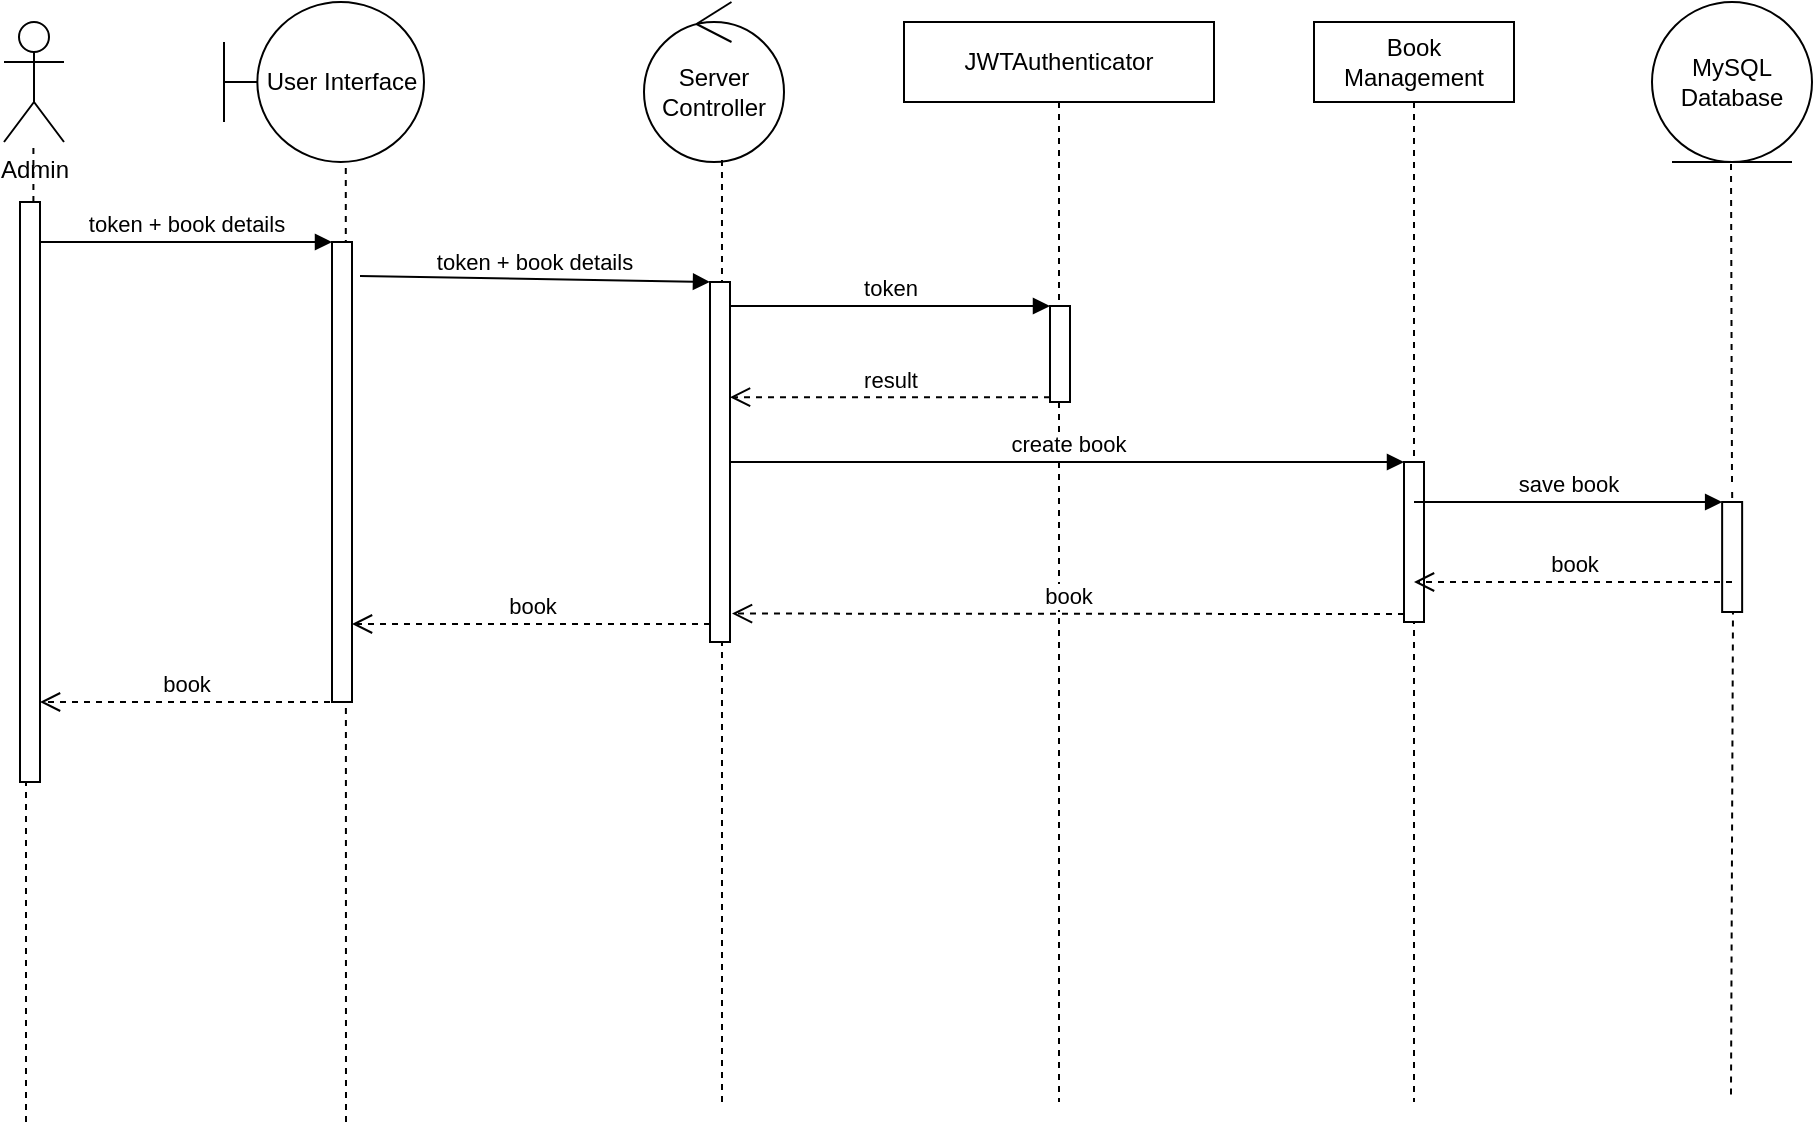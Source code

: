 <mxfile version="14.4.3" type="device"><diagram id="MupJYIicBCELkLcaYckJ" name="Page-1"><mxGraphModel dx="1186" dy="682" grid="1" gridSize="10" guides="1" tooltips="1" connect="1" arrows="1" fold="1" page="1" pageScale="1" pageWidth="850" pageHeight="1100" math="0" shadow="0"><root><mxCell id="0"/><mxCell id="1" parent="0"/><mxCell id="_h5GuOYX3Ek-WWiysaAx-1" value="Admin" style="shape=umlActor;verticalLabelPosition=bottom;verticalAlign=top;html=1;outlineConnect=0;" vertex="1" parent="1"><mxGeometry x="80" y="50" width="30" height="60" as="geometry"/></mxCell><mxCell id="_h5GuOYX3Ek-WWiysaAx-2" value="" style="endArrow=none;dashed=1;html=1;" edge="1" parent="1" source="_h5GuOYX3Ek-WWiysaAx-19" target="_h5GuOYX3Ek-WWiysaAx-1"><mxGeometry width="50" height="50" relative="1" as="geometry"><mxPoint x="91" y="660" as="sourcePoint"/><mxPoint x="130" y="150" as="targetPoint"/></mxGeometry></mxCell><mxCell id="_h5GuOYX3Ek-WWiysaAx-3" value="User Interface" style="shape=umlBoundary;whiteSpace=wrap;html=1;" vertex="1" parent="1"><mxGeometry x="190" y="40" width="100" height="80" as="geometry"/></mxCell><mxCell id="_h5GuOYX3Ek-WWiysaAx-4" value="" style="endArrow=none;dashed=1;html=1;" edge="1" parent="1"><mxGeometry width="50" height="50" relative="1" as="geometry"><mxPoint x="251" y="600" as="sourcePoint"/><mxPoint x="250.893" y="120" as="targetPoint"/></mxGeometry></mxCell><mxCell id="_h5GuOYX3Ek-WWiysaAx-5" value="Server Controller" style="ellipse;shape=umlControl;whiteSpace=wrap;html=1;" vertex="1" parent="1"><mxGeometry x="400" y="40" width="70" height="80" as="geometry"/></mxCell><mxCell id="_h5GuOYX3Ek-WWiysaAx-6" value="" style="endArrow=none;dashed=1;html=1;entryX=0.557;entryY=0.975;entryDx=0;entryDy=0;entryPerimeter=0;" edge="1" parent="1" target="_h5GuOYX3Ek-WWiysaAx-5"><mxGeometry width="50" height="50" relative="1" as="geometry"><mxPoint x="439" y="590" as="sourcePoint"/><mxPoint x="260.893" y="130" as="targetPoint"/></mxGeometry></mxCell><mxCell id="_h5GuOYX3Ek-WWiysaAx-9" value="" style="html=1;points=[];perimeter=orthogonalPerimeter;" vertex="1" parent="1"><mxGeometry x="244" y="160" width="10" height="230" as="geometry"/></mxCell><mxCell id="_h5GuOYX3Ek-WWiysaAx-10" value="token + book details" style="html=1;verticalAlign=bottom;endArrow=block;entryX=0;entryY=0;" edge="1" parent="1" source="_h5GuOYX3Ek-WWiysaAx-19" target="_h5GuOYX3Ek-WWiysaAx-9"><mxGeometry relative="1" as="geometry"><mxPoint x="130" y="190" as="sourcePoint"/></mxGeometry></mxCell><mxCell id="_h5GuOYX3Ek-WWiysaAx-11" value="book" style="html=1;verticalAlign=bottom;endArrow=open;dashed=1;endSize=8;exitX=-0.1;exitY=1;exitDx=0;exitDy=0;exitPerimeter=0;" edge="1" parent="1" source="_h5GuOYX3Ek-WWiysaAx-9" target="_h5GuOYX3Ek-WWiysaAx-19"><mxGeometry relative="1" as="geometry"><mxPoint x="110" y="410" as="targetPoint"/></mxGeometry></mxCell><mxCell id="_h5GuOYX3Ek-WWiysaAx-12" value="MySQL Database" style="ellipse;shape=umlEntity;whiteSpace=wrap;html=1;" vertex="1" parent="1"><mxGeometry x="904" y="40" width="80" height="80" as="geometry"/></mxCell><mxCell id="_h5GuOYX3Ek-WWiysaAx-13" value="" style="endArrow=none;dashed=1;html=1;entryX=0.557;entryY=0.975;entryDx=0;entryDy=0;entryPerimeter=0;" edge="1" parent="1"><mxGeometry width="50" height="50" relative="1" as="geometry"><mxPoint x="944" y="280" as="sourcePoint"/><mxPoint x="943.5" y="120" as="targetPoint"/></mxGeometry></mxCell><mxCell id="_h5GuOYX3Ek-WWiysaAx-14" value="" style="html=1;points=[];perimeter=orthogonalPerimeter;" vertex="1" parent="1"><mxGeometry x="433" y="180" width="10" height="180" as="geometry"/></mxCell><mxCell id="_h5GuOYX3Ek-WWiysaAx-15" value="token + book details" style="html=1;verticalAlign=bottom;endArrow=block;entryX=0;entryY=0;exitX=1.4;exitY=0.074;exitDx=0;exitDy=0;exitPerimeter=0;" edge="1" parent="1" source="_h5GuOYX3Ek-WWiysaAx-9" target="_h5GuOYX3Ek-WWiysaAx-14"><mxGeometry relative="1" as="geometry"><mxPoint x="360" y="180" as="sourcePoint"/></mxGeometry></mxCell><mxCell id="_h5GuOYX3Ek-WWiysaAx-16" value="book" style="html=1;verticalAlign=bottom;endArrow=open;dashed=1;endSize=8;exitX=0;exitY=0.95;" edge="1" parent="1" source="_h5GuOYX3Ek-WWiysaAx-14" target="_h5GuOYX3Ek-WWiysaAx-9"><mxGeometry relative="1" as="geometry"><mxPoint x="360" y="256" as="targetPoint"/></mxGeometry></mxCell><mxCell id="_h5GuOYX3Ek-WWiysaAx-19" value="" style="html=1;points=[];perimeter=orthogonalPerimeter;" vertex="1" parent="1"><mxGeometry x="88" y="140" width="10" height="290" as="geometry"/></mxCell><mxCell id="_h5GuOYX3Ek-WWiysaAx-20" value="" style="endArrow=none;dashed=1;html=1;" edge="1" parent="1" target="_h5GuOYX3Ek-WWiysaAx-19"><mxGeometry width="50" height="50" relative="1" as="geometry"><mxPoint x="91" y="600" as="sourcePoint"/><mxPoint x="94.793" y="110" as="targetPoint"/></mxGeometry></mxCell><mxCell id="_h5GuOYX3Ek-WWiysaAx-21" value="JWTAuthenticator" style="shape=umlLifeline;perimeter=lifelinePerimeter;whiteSpace=wrap;html=1;container=1;collapsible=0;recursiveResize=0;outlineConnect=0;" vertex="1" parent="1"><mxGeometry x="530" y="50" width="155" height="540" as="geometry"/></mxCell><mxCell id="_h5GuOYX3Ek-WWiysaAx-29" value="" style="html=1;points=[];perimeter=orthogonalPerimeter;" vertex="1" parent="_h5GuOYX3Ek-WWiysaAx-21"><mxGeometry x="73" y="142" width="10" height="48" as="geometry"/></mxCell><mxCell id="_h5GuOYX3Ek-WWiysaAx-23" value="" style="endArrow=none;dashed=1;html=1;entryX=0.557;entryY=0.975;entryDx=0;entryDy=0;entryPerimeter=0;" edge="1" parent="1" target="_h5GuOYX3Ek-WWiysaAx-36"><mxGeometry width="50" height="50" relative="1" as="geometry"><mxPoint x="944.07" y="285" as="sourcePoint"/><mxPoint x="944.07" y="270" as="targetPoint"/></mxGeometry></mxCell><mxCell id="_h5GuOYX3Ek-WWiysaAx-7" value="Book Management" style="shape=umlLifeline;perimeter=lifelinePerimeter;whiteSpace=wrap;html=1;container=1;collapsible=0;recursiveResize=0;outlineConnect=0;" vertex="1" parent="1"><mxGeometry x="735" y="50" width="100" height="540" as="geometry"/></mxCell><mxCell id="_h5GuOYX3Ek-WWiysaAx-32" value="" style="html=1;points=[];perimeter=orthogonalPerimeter;" vertex="1" parent="_h5GuOYX3Ek-WWiysaAx-7"><mxGeometry x="45" y="220" width="10" height="80" as="geometry"/></mxCell><mxCell id="_h5GuOYX3Ek-WWiysaAx-30" value="token" style="html=1;verticalAlign=bottom;endArrow=block;entryX=0;entryY=0;" edge="1" target="_h5GuOYX3Ek-WWiysaAx-29" parent="1" source="_h5GuOYX3Ek-WWiysaAx-14"><mxGeometry relative="1" as="geometry"><mxPoint x="533" y="192" as="sourcePoint"/></mxGeometry></mxCell><mxCell id="_h5GuOYX3Ek-WWiysaAx-31" value="result" style="html=1;verticalAlign=bottom;endArrow=open;dashed=1;endSize=8;exitX=0;exitY=0.95;" edge="1" source="_h5GuOYX3Ek-WWiysaAx-29" parent="1" target="_h5GuOYX3Ek-WWiysaAx-14"><mxGeometry relative="1" as="geometry"><mxPoint x="533" y="268" as="targetPoint"/></mxGeometry></mxCell><mxCell id="_h5GuOYX3Ek-WWiysaAx-33" value="create book" style="html=1;verticalAlign=bottom;endArrow=block;entryX=0;entryY=0;" edge="1" target="_h5GuOYX3Ek-WWiysaAx-32" parent="1" source="_h5GuOYX3Ek-WWiysaAx-14"><mxGeometry relative="1" as="geometry"><mxPoint x="665" y="330" as="sourcePoint"/></mxGeometry></mxCell><mxCell id="_h5GuOYX3Ek-WWiysaAx-34" value="book" style="html=1;verticalAlign=bottom;endArrow=open;dashed=1;endSize=8;exitX=0;exitY=0.95;entryX=1.1;entryY=0.921;entryDx=0;entryDy=0;entryPerimeter=0;" edge="1" source="_h5GuOYX3Ek-WWiysaAx-32" parent="1" target="_h5GuOYX3Ek-WWiysaAx-14"><mxGeometry relative="1" as="geometry"><mxPoint x="665" y="406" as="targetPoint"/></mxGeometry></mxCell><mxCell id="_h5GuOYX3Ek-WWiysaAx-35" value="" style="endArrow=none;dashed=1;html=1;entryX=0.557;entryY=0.975;entryDx=0;entryDy=0;entryPerimeter=0;" edge="1" parent="1"><mxGeometry width="50" height="50" relative="1" as="geometry"><mxPoint x="943.5" y="586.25" as="sourcePoint"/><mxPoint x="944.57" y="324" as="targetPoint"/></mxGeometry></mxCell><mxCell id="_h5GuOYX3Ek-WWiysaAx-36" value="" style="html=1;points=[];perimeter=orthogonalPerimeter;" vertex="1" parent="1"><mxGeometry x="939.07" y="290" width="10" height="55" as="geometry"/></mxCell><mxCell id="_h5GuOYX3Ek-WWiysaAx-37" value="save book" style="html=1;verticalAlign=bottom;endArrow=block;entryX=0;entryY=0;" edge="1" target="_h5GuOYX3Ek-WWiysaAx-36" parent="1" source="_h5GuOYX3Ek-WWiysaAx-7"><mxGeometry relative="1" as="geometry"><mxPoint x="869.07" y="265" as="sourcePoint"/></mxGeometry></mxCell><mxCell id="_h5GuOYX3Ek-WWiysaAx-38" value="book" style="html=1;verticalAlign=bottom;endArrow=open;dashed=1;endSize=8;" edge="1" parent="1" target="_h5GuOYX3Ek-WWiysaAx-7"><mxGeometry relative="1" as="geometry"><mxPoint x="869.07" y="341" as="targetPoint"/><mxPoint x="944" y="330" as="sourcePoint"/></mxGeometry></mxCell></root></mxGraphModel></diagram></mxfile>